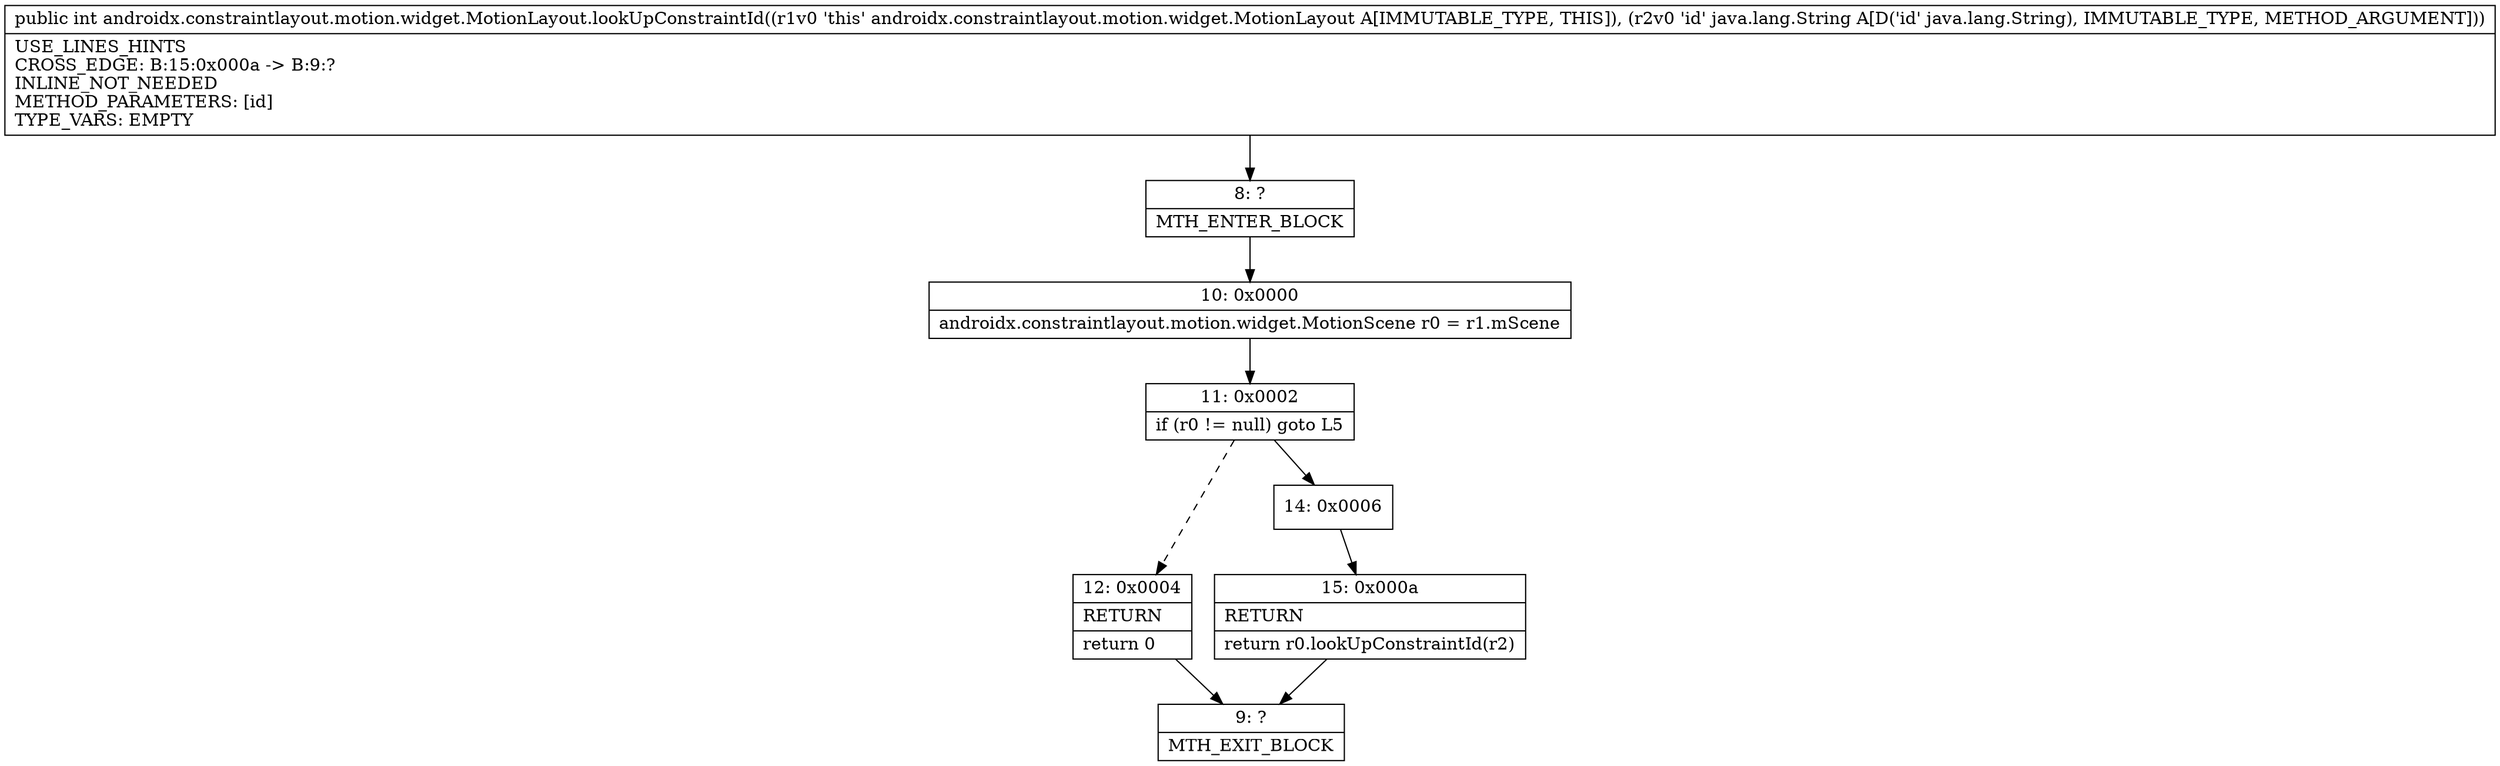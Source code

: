 digraph "CFG forandroidx.constraintlayout.motion.widget.MotionLayout.lookUpConstraintId(Ljava\/lang\/String;)I" {
Node_8 [shape=record,label="{8\:\ ?|MTH_ENTER_BLOCK\l}"];
Node_10 [shape=record,label="{10\:\ 0x0000|androidx.constraintlayout.motion.widget.MotionScene r0 = r1.mScene\l}"];
Node_11 [shape=record,label="{11\:\ 0x0002|if (r0 != null) goto L5\l}"];
Node_12 [shape=record,label="{12\:\ 0x0004|RETURN\l|return 0\l}"];
Node_9 [shape=record,label="{9\:\ ?|MTH_EXIT_BLOCK\l}"];
Node_14 [shape=record,label="{14\:\ 0x0006}"];
Node_15 [shape=record,label="{15\:\ 0x000a|RETURN\l|return r0.lookUpConstraintId(r2)\l}"];
MethodNode[shape=record,label="{public int androidx.constraintlayout.motion.widget.MotionLayout.lookUpConstraintId((r1v0 'this' androidx.constraintlayout.motion.widget.MotionLayout A[IMMUTABLE_TYPE, THIS]), (r2v0 'id' java.lang.String A[D('id' java.lang.String), IMMUTABLE_TYPE, METHOD_ARGUMENT]))  | USE_LINES_HINTS\lCROSS_EDGE: B:15:0x000a \-\> B:9:?\lINLINE_NOT_NEEDED\lMETHOD_PARAMETERS: [id]\lTYPE_VARS: EMPTY\l}"];
MethodNode -> Node_8;Node_8 -> Node_10;
Node_10 -> Node_11;
Node_11 -> Node_12[style=dashed];
Node_11 -> Node_14;
Node_12 -> Node_9;
Node_14 -> Node_15;
Node_15 -> Node_9;
}

